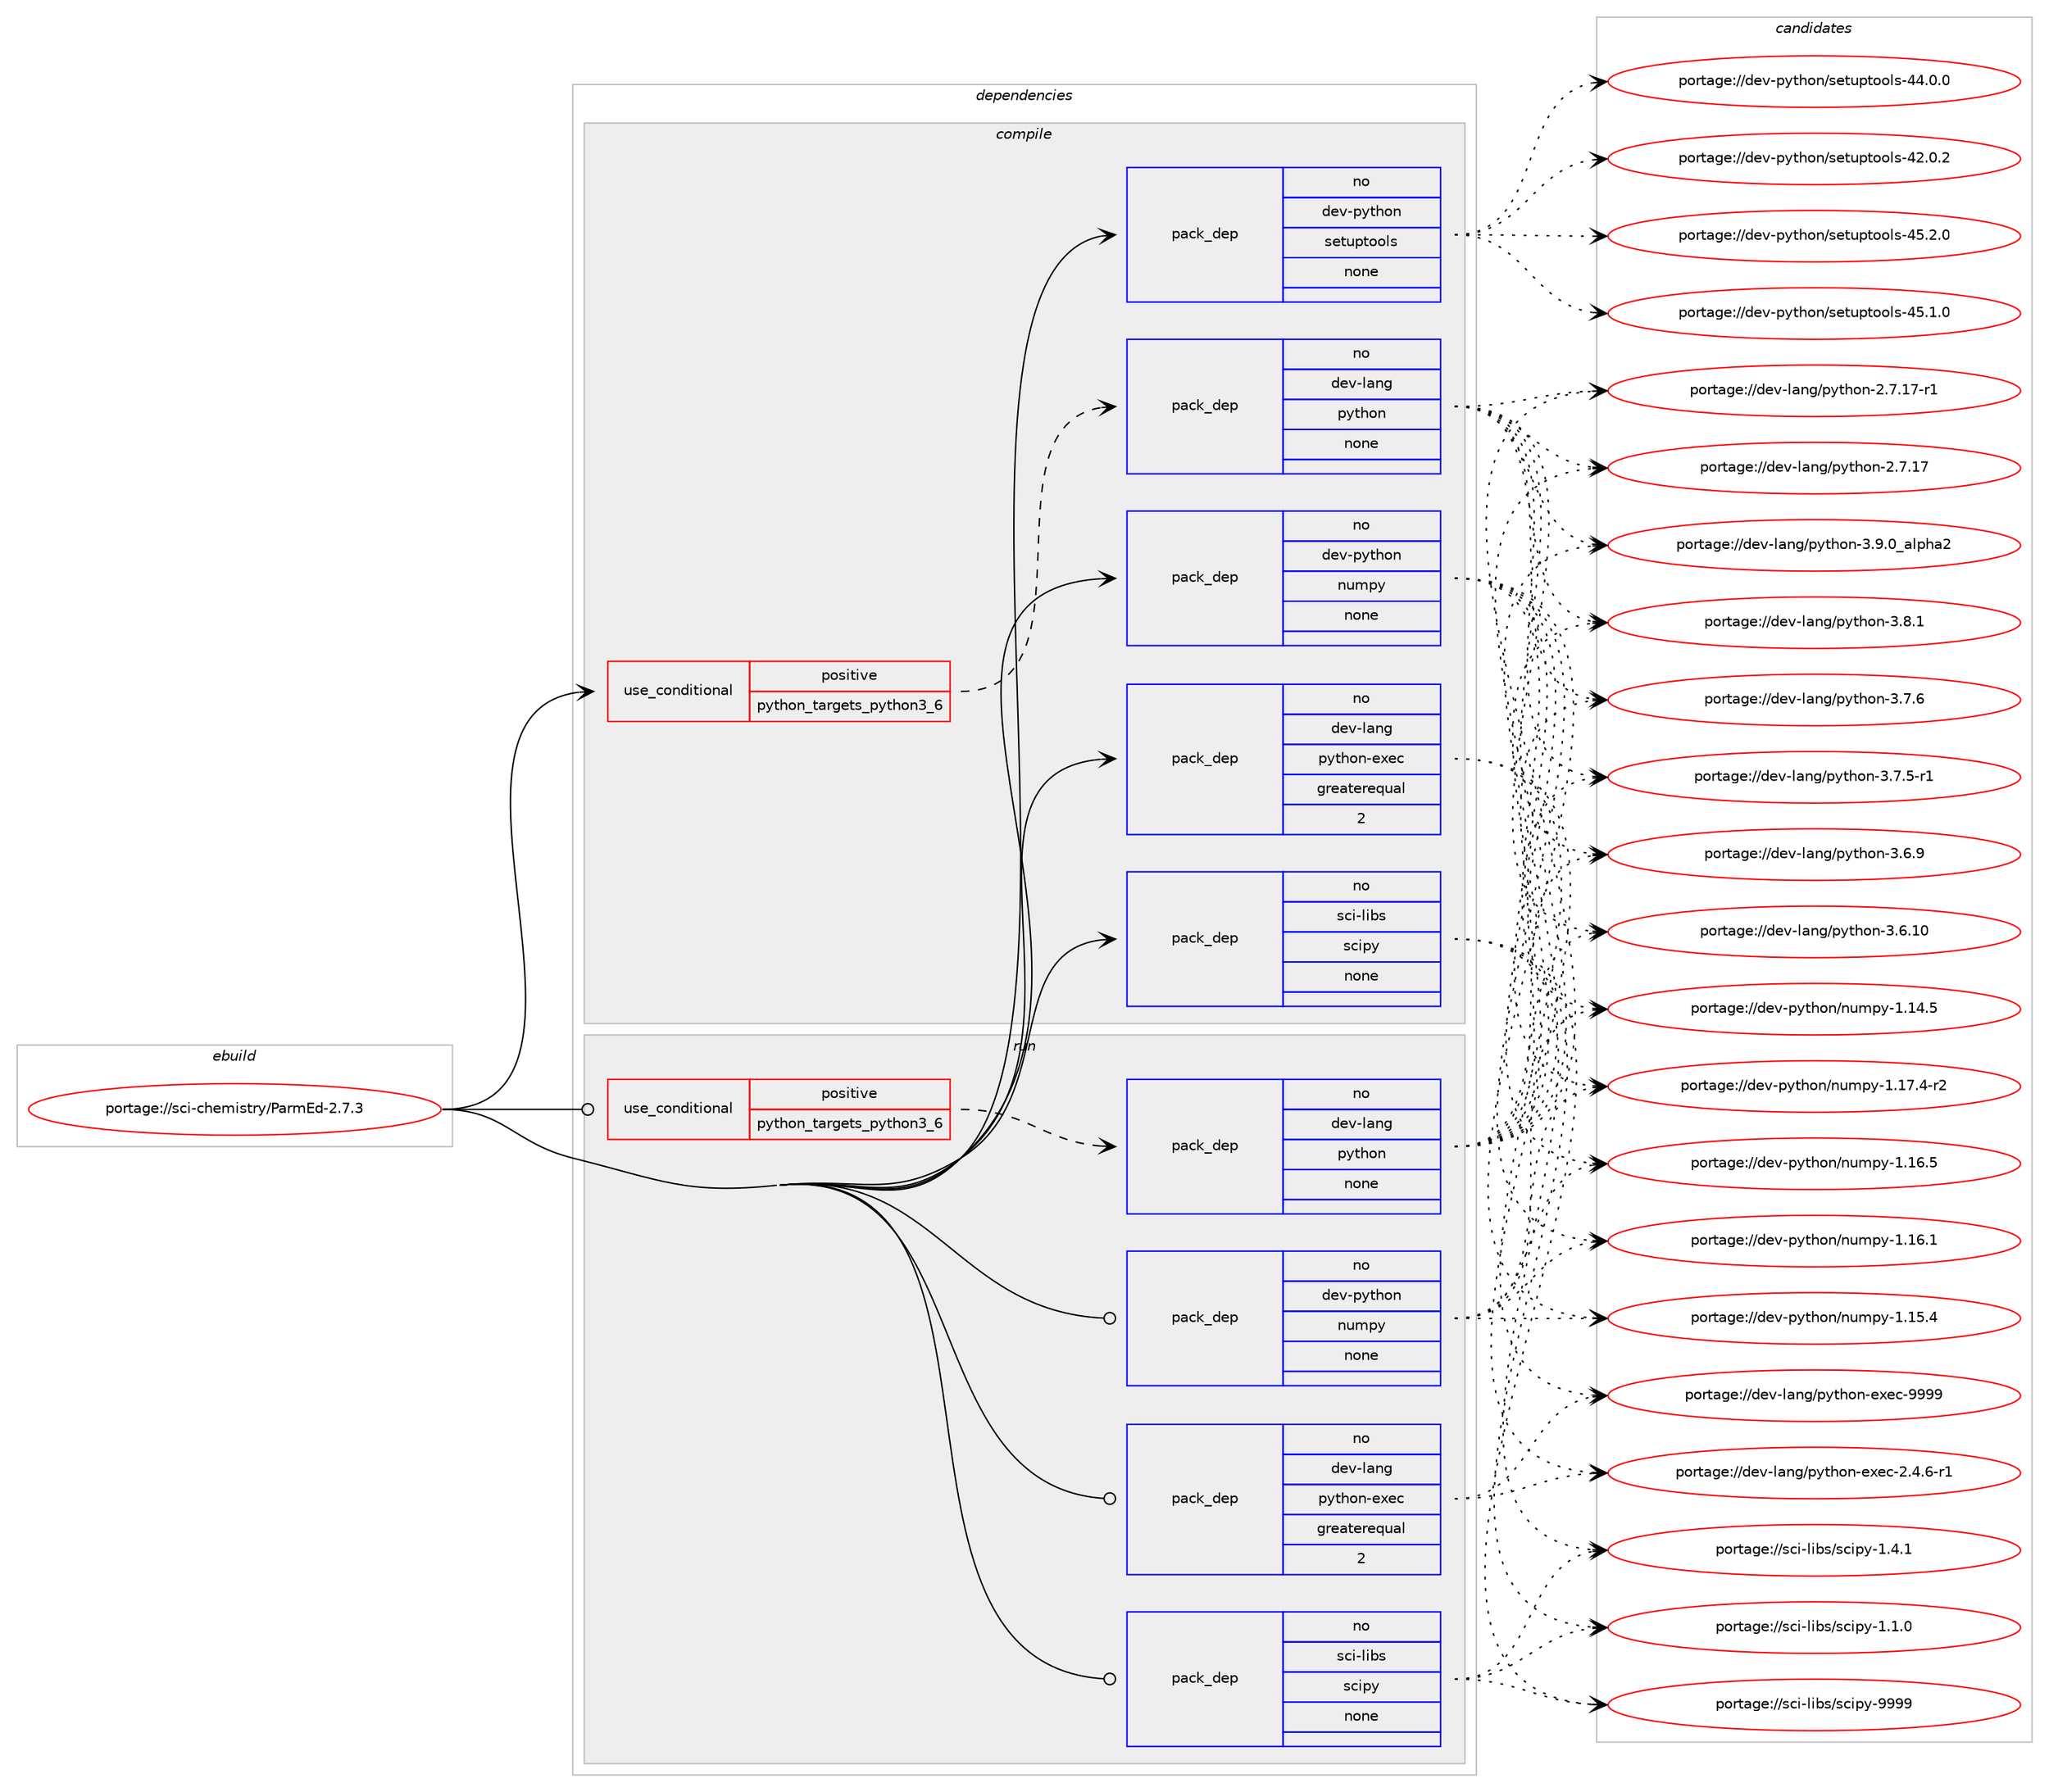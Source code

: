 digraph prolog {

# *************
# Graph options
# *************

newrank=true;
concentrate=true;
compound=true;
graph [rankdir=LR,fontname=Helvetica,fontsize=10,ranksep=1.5];#, ranksep=2.5, nodesep=0.2];
edge  [arrowhead=vee];
node  [fontname=Helvetica,fontsize=10];

# **********
# The ebuild
# **********

subgraph cluster_leftcol {
color=gray;
rank=same;
label=<<i>ebuild</i>>;
id [label="portage://sci-chemistry/ParmEd-2.7.3", color=red, width=4, href="../sci-chemistry/ParmEd-2.7.3.svg"];
}

# ****************
# The dependencies
# ****************

subgraph cluster_midcol {
color=gray;
label=<<i>dependencies</i>>;
subgraph cluster_compile {
fillcolor="#eeeeee";
style=filled;
label=<<i>compile</i>>;
subgraph cond20158 {
dependency99612 [label=<<TABLE BORDER="0" CELLBORDER="1" CELLSPACING="0" CELLPADDING="4"><TR><TD ROWSPAN="3" CELLPADDING="10">use_conditional</TD></TR><TR><TD>positive</TD></TR><TR><TD>python_targets_python3_6</TD></TR></TABLE>>, shape=none, color=red];
subgraph pack77756 {
dependency99613 [label=<<TABLE BORDER="0" CELLBORDER="1" CELLSPACING="0" CELLPADDING="4" WIDTH="220"><TR><TD ROWSPAN="6" CELLPADDING="30">pack_dep</TD></TR><TR><TD WIDTH="110">no</TD></TR><TR><TD>dev-lang</TD></TR><TR><TD>python</TD></TR><TR><TD>none</TD></TR><TR><TD></TD></TR></TABLE>>, shape=none, color=blue];
}
dependency99612:e -> dependency99613:w [weight=20,style="dashed",arrowhead="vee"];
}
id:e -> dependency99612:w [weight=20,style="solid",arrowhead="vee"];
subgraph pack77757 {
dependency99614 [label=<<TABLE BORDER="0" CELLBORDER="1" CELLSPACING="0" CELLPADDING="4" WIDTH="220"><TR><TD ROWSPAN="6" CELLPADDING="30">pack_dep</TD></TR><TR><TD WIDTH="110">no</TD></TR><TR><TD>dev-lang</TD></TR><TR><TD>python-exec</TD></TR><TR><TD>greaterequal</TD></TR><TR><TD>2</TD></TR></TABLE>>, shape=none, color=blue];
}
id:e -> dependency99614:w [weight=20,style="solid",arrowhead="vee"];
subgraph pack77758 {
dependency99615 [label=<<TABLE BORDER="0" CELLBORDER="1" CELLSPACING="0" CELLPADDING="4" WIDTH="220"><TR><TD ROWSPAN="6" CELLPADDING="30">pack_dep</TD></TR><TR><TD WIDTH="110">no</TD></TR><TR><TD>dev-python</TD></TR><TR><TD>numpy</TD></TR><TR><TD>none</TD></TR><TR><TD></TD></TR></TABLE>>, shape=none, color=blue];
}
id:e -> dependency99615:w [weight=20,style="solid",arrowhead="vee"];
subgraph pack77759 {
dependency99616 [label=<<TABLE BORDER="0" CELLBORDER="1" CELLSPACING="0" CELLPADDING="4" WIDTH="220"><TR><TD ROWSPAN="6" CELLPADDING="30">pack_dep</TD></TR><TR><TD WIDTH="110">no</TD></TR><TR><TD>dev-python</TD></TR><TR><TD>setuptools</TD></TR><TR><TD>none</TD></TR><TR><TD></TD></TR></TABLE>>, shape=none, color=blue];
}
id:e -> dependency99616:w [weight=20,style="solid",arrowhead="vee"];
subgraph pack77760 {
dependency99617 [label=<<TABLE BORDER="0" CELLBORDER="1" CELLSPACING="0" CELLPADDING="4" WIDTH="220"><TR><TD ROWSPAN="6" CELLPADDING="30">pack_dep</TD></TR><TR><TD WIDTH="110">no</TD></TR><TR><TD>sci-libs</TD></TR><TR><TD>scipy</TD></TR><TR><TD>none</TD></TR><TR><TD></TD></TR></TABLE>>, shape=none, color=blue];
}
id:e -> dependency99617:w [weight=20,style="solid",arrowhead="vee"];
}
subgraph cluster_compileandrun {
fillcolor="#eeeeee";
style=filled;
label=<<i>compile and run</i>>;
}
subgraph cluster_run {
fillcolor="#eeeeee";
style=filled;
label=<<i>run</i>>;
subgraph cond20159 {
dependency99618 [label=<<TABLE BORDER="0" CELLBORDER="1" CELLSPACING="0" CELLPADDING="4"><TR><TD ROWSPAN="3" CELLPADDING="10">use_conditional</TD></TR><TR><TD>positive</TD></TR><TR><TD>python_targets_python3_6</TD></TR></TABLE>>, shape=none, color=red];
subgraph pack77761 {
dependency99619 [label=<<TABLE BORDER="0" CELLBORDER="1" CELLSPACING="0" CELLPADDING="4" WIDTH="220"><TR><TD ROWSPAN="6" CELLPADDING="30">pack_dep</TD></TR><TR><TD WIDTH="110">no</TD></TR><TR><TD>dev-lang</TD></TR><TR><TD>python</TD></TR><TR><TD>none</TD></TR><TR><TD></TD></TR></TABLE>>, shape=none, color=blue];
}
dependency99618:e -> dependency99619:w [weight=20,style="dashed",arrowhead="vee"];
}
id:e -> dependency99618:w [weight=20,style="solid",arrowhead="odot"];
subgraph pack77762 {
dependency99620 [label=<<TABLE BORDER="0" CELLBORDER="1" CELLSPACING="0" CELLPADDING="4" WIDTH="220"><TR><TD ROWSPAN="6" CELLPADDING="30">pack_dep</TD></TR><TR><TD WIDTH="110">no</TD></TR><TR><TD>dev-lang</TD></TR><TR><TD>python-exec</TD></TR><TR><TD>greaterequal</TD></TR><TR><TD>2</TD></TR></TABLE>>, shape=none, color=blue];
}
id:e -> dependency99620:w [weight=20,style="solid",arrowhead="odot"];
subgraph pack77763 {
dependency99621 [label=<<TABLE BORDER="0" CELLBORDER="1" CELLSPACING="0" CELLPADDING="4" WIDTH="220"><TR><TD ROWSPAN="6" CELLPADDING="30">pack_dep</TD></TR><TR><TD WIDTH="110">no</TD></TR><TR><TD>dev-python</TD></TR><TR><TD>numpy</TD></TR><TR><TD>none</TD></TR><TR><TD></TD></TR></TABLE>>, shape=none, color=blue];
}
id:e -> dependency99621:w [weight=20,style="solid",arrowhead="odot"];
subgraph pack77764 {
dependency99622 [label=<<TABLE BORDER="0" CELLBORDER="1" CELLSPACING="0" CELLPADDING="4" WIDTH="220"><TR><TD ROWSPAN="6" CELLPADDING="30">pack_dep</TD></TR><TR><TD WIDTH="110">no</TD></TR><TR><TD>sci-libs</TD></TR><TR><TD>scipy</TD></TR><TR><TD>none</TD></TR><TR><TD></TD></TR></TABLE>>, shape=none, color=blue];
}
id:e -> dependency99622:w [weight=20,style="solid",arrowhead="odot"];
}
}

# **************
# The candidates
# **************

subgraph cluster_choices {
rank=same;
color=gray;
label=<<i>candidates</i>>;

subgraph choice77756 {
color=black;
nodesep=1;
choice10010111845108971101034711212111610411111045514657464895971081121049750 [label="portage://dev-lang/python-3.9.0_alpha2", color=red, width=4,href="../dev-lang/python-3.9.0_alpha2.svg"];
choice100101118451089711010347112121116104111110455146564649 [label="portage://dev-lang/python-3.8.1", color=red, width=4,href="../dev-lang/python-3.8.1.svg"];
choice100101118451089711010347112121116104111110455146554654 [label="portage://dev-lang/python-3.7.6", color=red, width=4,href="../dev-lang/python-3.7.6.svg"];
choice1001011184510897110103471121211161041111104551465546534511449 [label="portage://dev-lang/python-3.7.5-r1", color=red, width=4,href="../dev-lang/python-3.7.5-r1.svg"];
choice100101118451089711010347112121116104111110455146544657 [label="portage://dev-lang/python-3.6.9", color=red, width=4,href="../dev-lang/python-3.6.9.svg"];
choice10010111845108971101034711212111610411111045514654464948 [label="portage://dev-lang/python-3.6.10", color=red, width=4,href="../dev-lang/python-3.6.10.svg"];
choice100101118451089711010347112121116104111110455046554649554511449 [label="portage://dev-lang/python-2.7.17-r1", color=red, width=4,href="../dev-lang/python-2.7.17-r1.svg"];
choice10010111845108971101034711212111610411111045504655464955 [label="portage://dev-lang/python-2.7.17", color=red, width=4,href="../dev-lang/python-2.7.17.svg"];
dependency99613:e -> choice10010111845108971101034711212111610411111045514657464895971081121049750:w [style=dotted,weight="100"];
dependency99613:e -> choice100101118451089711010347112121116104111110455146564649:w [style=dotted,weight="100"];
dependency99613:e -> choice100101118451089711010347112121116104111110455146554654:w [style=dotted,weight="100"];
dependency99613:e -> choice1001011184510897110103471121211161041111104551465546534511449:w [style=dotted,weight="100"];
dependency99613:e -> choice100101118451089711010347112121116104111110455146544657:w [style=dotted,weight="100"];
dependency99613:e -> choice10010111845108971101034711212111610411111045514654464948:w [style=dotted,weight="100"];
dependency99613:e -> choice100101118451089711010347112121116104111110455046554649554511449:w [style=dotted,weight="100"];
dependency99613:e -> choice10010111845108971101034711212111610411111045504655464955:w [style=dotted,weight="100"];
}
subgraph choice77757 {
color=black;
nodesep=1;
choice10010111845108971101034711212111610411111045101120101994557575757 [label="portage://dev-lang/python-exec-9999", color=red, width=4,href="../dev-lang/python-exec-9999.svg"];
choice10010111845108971101034711212111610411111045101120101994550465246544511449 [label="portage://dev-lang/python-exec-2.4.6-r1", color=red, width=4,href="../dev-lang/python-exec-2.4.6-r1.svg"];
dependency99614:e -> choice10010111845108971101034711212111610411111045101120101994557575757:w [style=dotted,weight="100"];
dependency99614:e -> choice10010111845108971101034711212111610411111045101120101994550465246544511449:w [style=dotted,weight="100"];
}
subgraph choice77758 {
color=black;
nodesep=1;
choice1001011184511212111610411111047110117109112121454946495546524511450 [label="portage://dev-python/numpy-1.17.4-r2", color=red, width=4,href="../dev-python/numpy-1.17.4-r2.svg"];
choice100101118451121211161041111104711011710911212145494649544653 [label="portage://dev-python/numpy-1.16.5", color=red, width=4,href="../dev-python/numpy-1.16.5.svg"];
choice100101118451121211161041111104711011710911212145494649544649 [label="portage://dev-python/numpy-1.16.1", color=red, width=4,href="../dev-python/numpy-1.16.1.svg"];
choice100101118451121211161041111104711011710911212145494649534652 [label="portage://dev-python/numpy-1.15.4", color=red, width=4,href="../dev-python/numpy-1.15.4.svg"];
choice100101118451121211161041111104711011710911212145494649524653 [label="portage://dev-python/numpy-1.14.5", color=red, width=4,href="../dev-python/numpy-1.14.5.svg"];
dependency99615:e -> choice1001011184511212111610411111047110117109112121454946495546524511450:w [style=dotted,weight="100"];
dependency99615:e -> choice100101118451121211161041111104711011710911212145494649544653:w [style=dotted,weight="100"];
dependency99615:e -> choice100101118451121211161041111104711011710911212145494649544649:w [style=dotted,weight="100"];
dependency99615:e -> choice100101118451121211161041111104711011710911212145494649534652:w [style=dotted,weight="100"];
dependency99615:e -> choice100101118451121211161041111104711011710911212145494649524653:w [style=dotted,weight="100"];
}
subgraph choice77759 {
color=black;
nodesep=1;
choice100101118451121211161041111104711510111611711211611111110811545525346504648 [label="portage://dev-python/setuptools-45.2.0", color=red, width=4,href="../dev-python/setuptools-45.2.0.svg"];
choice100101118451121211161041111104711510111611711211611111110811545525346494648 [label="portage://dev-python/setuptools-45.1.0", color=red, width=4,href="../dev-python/setuptools-45.1.0.svg"];
choice100101118451121211161041111104711510111611711211611111110811545525246484648 [label="portage://dev-python/setuptools-44.0.0", color=red, width=4,href="../dev-python/setuptools-44.0.0.svg"];
choice100101118451121211161041111104711510111611711211611111110811545525046484650 [label="portage://dev-python/setuptools-42.0.2", color=red, width=4,href="../dev-python/setuptools-42.0.2.svg"];
dependency99616:e -> choice100101118451121211161041111104711510111611711211611111110811545525346504648:w [style=dotted,weight="100"];
dependency99616:e -> choice100101118451121211161041111104711510111611711211611111110811545525346494648:w [style=dotted,weight="100"];
dependency99616:e -> choice100101118451121211161041111104711510111611711211611111110811545525246484648:w [style=dotted,weight="100"];
dependency99616:e -> choice100101118451121211161041111104711510111611711211611111110811545525046484650:w [style=dotted,weight="100"];
}
subgraph choice77760 {
color=black;
nodesep=1;
choice11599105451081059811547115991051121214557575757 [label="portage://sci-libs/scipy-9999", color=red, width=4,href="../sci-libs/scipy-9999.svg"];
choice1159910545108105981154711599105112121454946524649 [label="portage://sci-libs/scipy-1.4.1", color=red, width=4,href="../sci-libs/scipy-1.4.1.svg"];
choice1159910545108105981154711599105112121454946494648 [label="portage://sci-libs/scipy-1.1.0", color=red, width=4,href="../sci-libs/scipy-1.1.0.svg"];
dependency99617:e -> choice11599105451081059811547115991051121214557575757:w [style=dotted,weight="100"];
dependency99617:e -> choice1159910545108105981154711599105112121454946524649:w [style=dotted,weight="100"];
dependency99617:e -> choice1159910545108105981154711599105112121454946494648:w [style=dotted,weight="100"];
}
subgraph choice77761 {
color=black;
nodesep=1;
choice10010111845108971101034711212111610411111045514657464895971081121049750 [label="portage://dev-lang/python-3.9.0_alpha2", color=red, width=4,href="../dev-lang/python-3.9.0_alpha2.svg"];
choice100101118451089711010347112121116104111110455146564649 [label="portage://dev-lang/python-3.8.1", color=red, width=4,href="../dev-lang/python-3.8.1.svg"];
choice100101118451089711010347112121116104111110455146554654 [label="portage://dev-lang/python-3.7.6", color=red, width=4,href="../dev-lang/python-3.7.6.svg"];
choice1001011184510897110103471121211161041111104551465546534511449 [label="portage://dev-lang/python-3.7.5-r1", color=red, width=4,href="../dev-lang/python-3.7.5-r1.svg"];
choice100101118451089711010347112121116104111110455146544657 [label="portage://dev-lang/python-3.6.9", color=red, width=4,href="../dev-lang/python-3.6.9.svg"];
choice10010111845108971101034711212111610411111045514654464948 [label="portage://dev-lang/python-3.6.10", color=red, width=4,href="../dev-lang/python-3.6.10.svg"];
choice100101118451089711010347112121116104111110455046554649554511449 [label="portage://dev-lang/python-2.7.17-r1", color=red, width=4,href="../dev-lang/python-2.7.17-r1.svg"];
choice10010111845108971101034711212111610411111045504655464955 [label="portage://dev-lang/python-2.7.17", color=red, width=4,href="../dev-lang/python-2.7.17.svg"];
dependency99619:e -> choice10010111845108971101034711212111610411111045514657464895971081121049750:w [style=dotted,weight="100"];
dependency99619:e -> choice100101118451089711010347112121116104111110455146564649:w [style=dotted,weight="100"];
dependency99619:e -> choice100101118451089711010347112121116104111110455146554654:w [style=dotted,weight="100"];
dependency99619:e -> choice1001011184510897110103471121211161041111104551465546534511449:w [style=dotted,weight="100"];
dependency99619:e -> choice100101118451089711010347112121116104111110455146544657:w [style=dotted,weight="100"];
dependency99619:e -> choice10010111845108971101034711212111610411111045514654464948:w [style=dotted,weight="100"];
dependency99619:e -> choice100101118451089711010347112121116104111110455046554649554511449:w [style=dotted,weight="100"];
dependency99619:e -> choice10010111845108971101034711212111610411111045504655464955:w [style=dotted,weight="100"];
}
subgraph choice77762 {
color=black;
nodesep=1;
choice10010111845108971101034711212111610411111045101120101994557575757 [label="portage://dev-lang/python-exec-9999", color=red, width=4,href="../dev-lang/python-exec-9999.svg"];
choice10010111845108971101034711212111610411111045101120101994550465246544511449 [label="portage://dev-lang/python-exec-2.4.6-r1", color=red, width=4,href="../dev-lang/python-exec-2.4.6-r1.svg"];
dependency99620:e -> choice10010111845108971101034711212111610411111045101120101994557575757:w [style=dotted,weight="100"];
dependency99620:e -> choice10010111845108971101034711212111610411111045101120101994550465246544511449:w [style=dotted,weight="100"];
}
subgraph choice77763 {
color=black;
nodesep=1;
choice1001011184511212111610411111047110117109112121454946495546524511450 [label="portage://dev-python/numpy-1.17.4-r2", color=red, width=4,href="../dev-python/numpy-1.17.4-r2.svg"];
choice100101118451121211161041111104711011710911212145494649544653 [label="portage://dev-python/numpy-1.16.5", color=red, width=4,href="../dev-python/numpy-1.16.5.svg"];
choice100101118451121211161041111104711011710911212145494649544649 [label="portage://dev-python/numpy-1.16.1", color=red, width=4,href="../dev-python/numpy-1.16.1.svg"];
choice100101118451121211161041111104711011710911212145494649534652 [label="portage://dev-python/numpy-1.15.4", color=red, width=4,href="../dev-python/numpy-1.15.4.svg"];
choice100101118451121211161041111104711011710911212145494649524653 [label="portage://dev-python/numpy-1.14.5", color=red, width=4,href="../dev-python/numpy-1.14.5.svg"];
dependency99621:e -> choice1001011184511212111610411111047110117109112121454946495546524511450:w [style=dotted,weight="100"];
dependency99621:e -> choice100101118451121211161041111104711011710911212145494649544653:w [style=dotted,weight="100"];
dependency99621:e -> choice100101118451121211161041111104711011710911212145494649544649:w [style=dotted,weight="100"];
dependency99621:e -> choice100101118451121211161041111104711011710911212145494649534652:w [style=dotted,weight="100"];
dependency99621:e -> choice100101118451121211161041111104711011710911212145494649524653:w [style=dotted,weight="100"];
}
subgraph choice77764 {
color=black;
nodesep=1;
choice11599105451081059811547115991051121214557575757 [label="portage://sci-libs/scipy-9999", color=red, width=4,href="../sci-libs/scipy-9999.svg"];
choice1159910545108105981154711599105112121454946524649 [label="portage://sci-libs/scipy-1.4.1", color=red, width=4,href="../sci-libs/scipy-1.4.1.svg"];
choice1159910545108105981154711599105112121454946494648 [label="portage://sci-libs/scipy-1.1.0", color=red, width=4,href="../sci-libs/scipy-1.1.0.svg"];
dependency99622:e -> choice11599105451081059811547115991051121214557575757:w [style=dotted,weight="100"];
dependency99622:e -> choice1159910545108105981154711599105112121454946524649:w [style=dotted,weight="100"];
dependency99622:e -> choice1159910545108105981154711599105112121454946494648:w [style=dotted,weight="100"];
}
}

}
